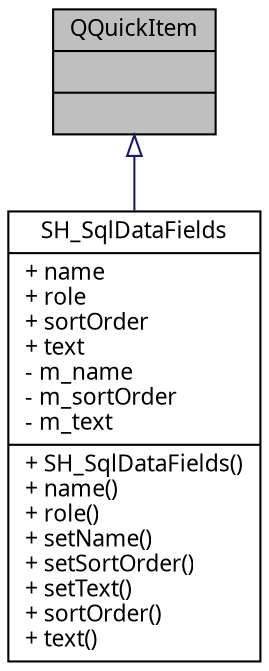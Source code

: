 digraph "QQuickItem"
{
 // INTERACTIVE_SVG=YES
  bgcolor="transparent";
  edge [fontname="Verdana",fontsize="11",labelfontname="Verdana",labelfontsize="11"];
  node [fontname="Verdana",fontsize="11",shape=record];
  Node1 [label="{QQuickItem\n||}",height=0.2,width=0.4,color="black", fillcolor="grey75", style="filled" fontcolor="black"];
  Node1 -> Node2 [dir="back",color="midnightblue",fontsize="11",style="solid",arrowtail="onormal",fontname="Verdana"];
  Node2 [label="{SH_SqlDataFields\n|+ name\l+ role\l+ sortOrder\l+ text\l- m_name\l- m_sortOrder\l- m_text\l|+ SH_SqlDataFields()\l+ name()\l+ role()\l+ setName()\l+ setSortOrder()\l+ setText()\l+ sortOrder()\l+ text()\l}",height=0.2,width=0.4,color="black",URL="$classSH__SqlDataFields.html"];
}
